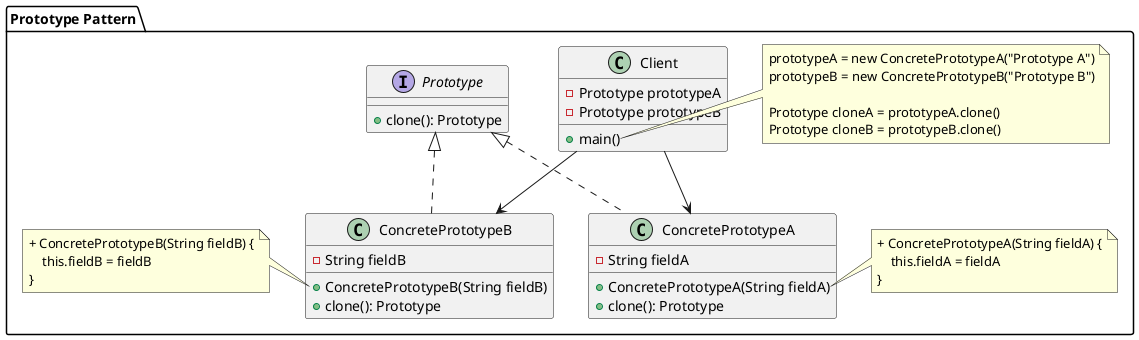 @startuml PrototypePattern
package "Prototype Pattern"{
    interface Prototype {
        + clone(): Prototype
    }

    class ConcretePrototypeA implements Prototype {
        - String fieldA
        + ConcretePrototypeA(String fieldA)
        + clone(): Prototype
    }

    class ConcretePrototypeB implements Prototype {
        - String fieldB
        + ConcretePrototypeB(String fieldB)
        + clone(): Prototype
    }

    class Client {
        - Prototype prototypeA
        - Prototype prototypeB
        + main()
    }

    Client --> ConcretePrototypeA
    Client --> ConcretePrototypeB


    note right of Client::main
    prototypeA = new ConcretePrototypeA("Prototype A")
    prototypeB = new ConcretePrototypeB("Prototype B")

    Prototype cloneA = prototypeA.clone()
    Prototype cloneB = prototypeB.clone()
    end note

    note right of ConcretePrototypeA::ConcretePrototypeA
    + ConcretePrototypeA(String fieldA) {
        this.fieldA = fieldA
    }
    end note

    note left of ConcretePrototypeB::ConcretePrototypeB
    + ConcretePrototypeB(String fieldB) {
        this.fieldB = fieldB
    }
    end note

}



